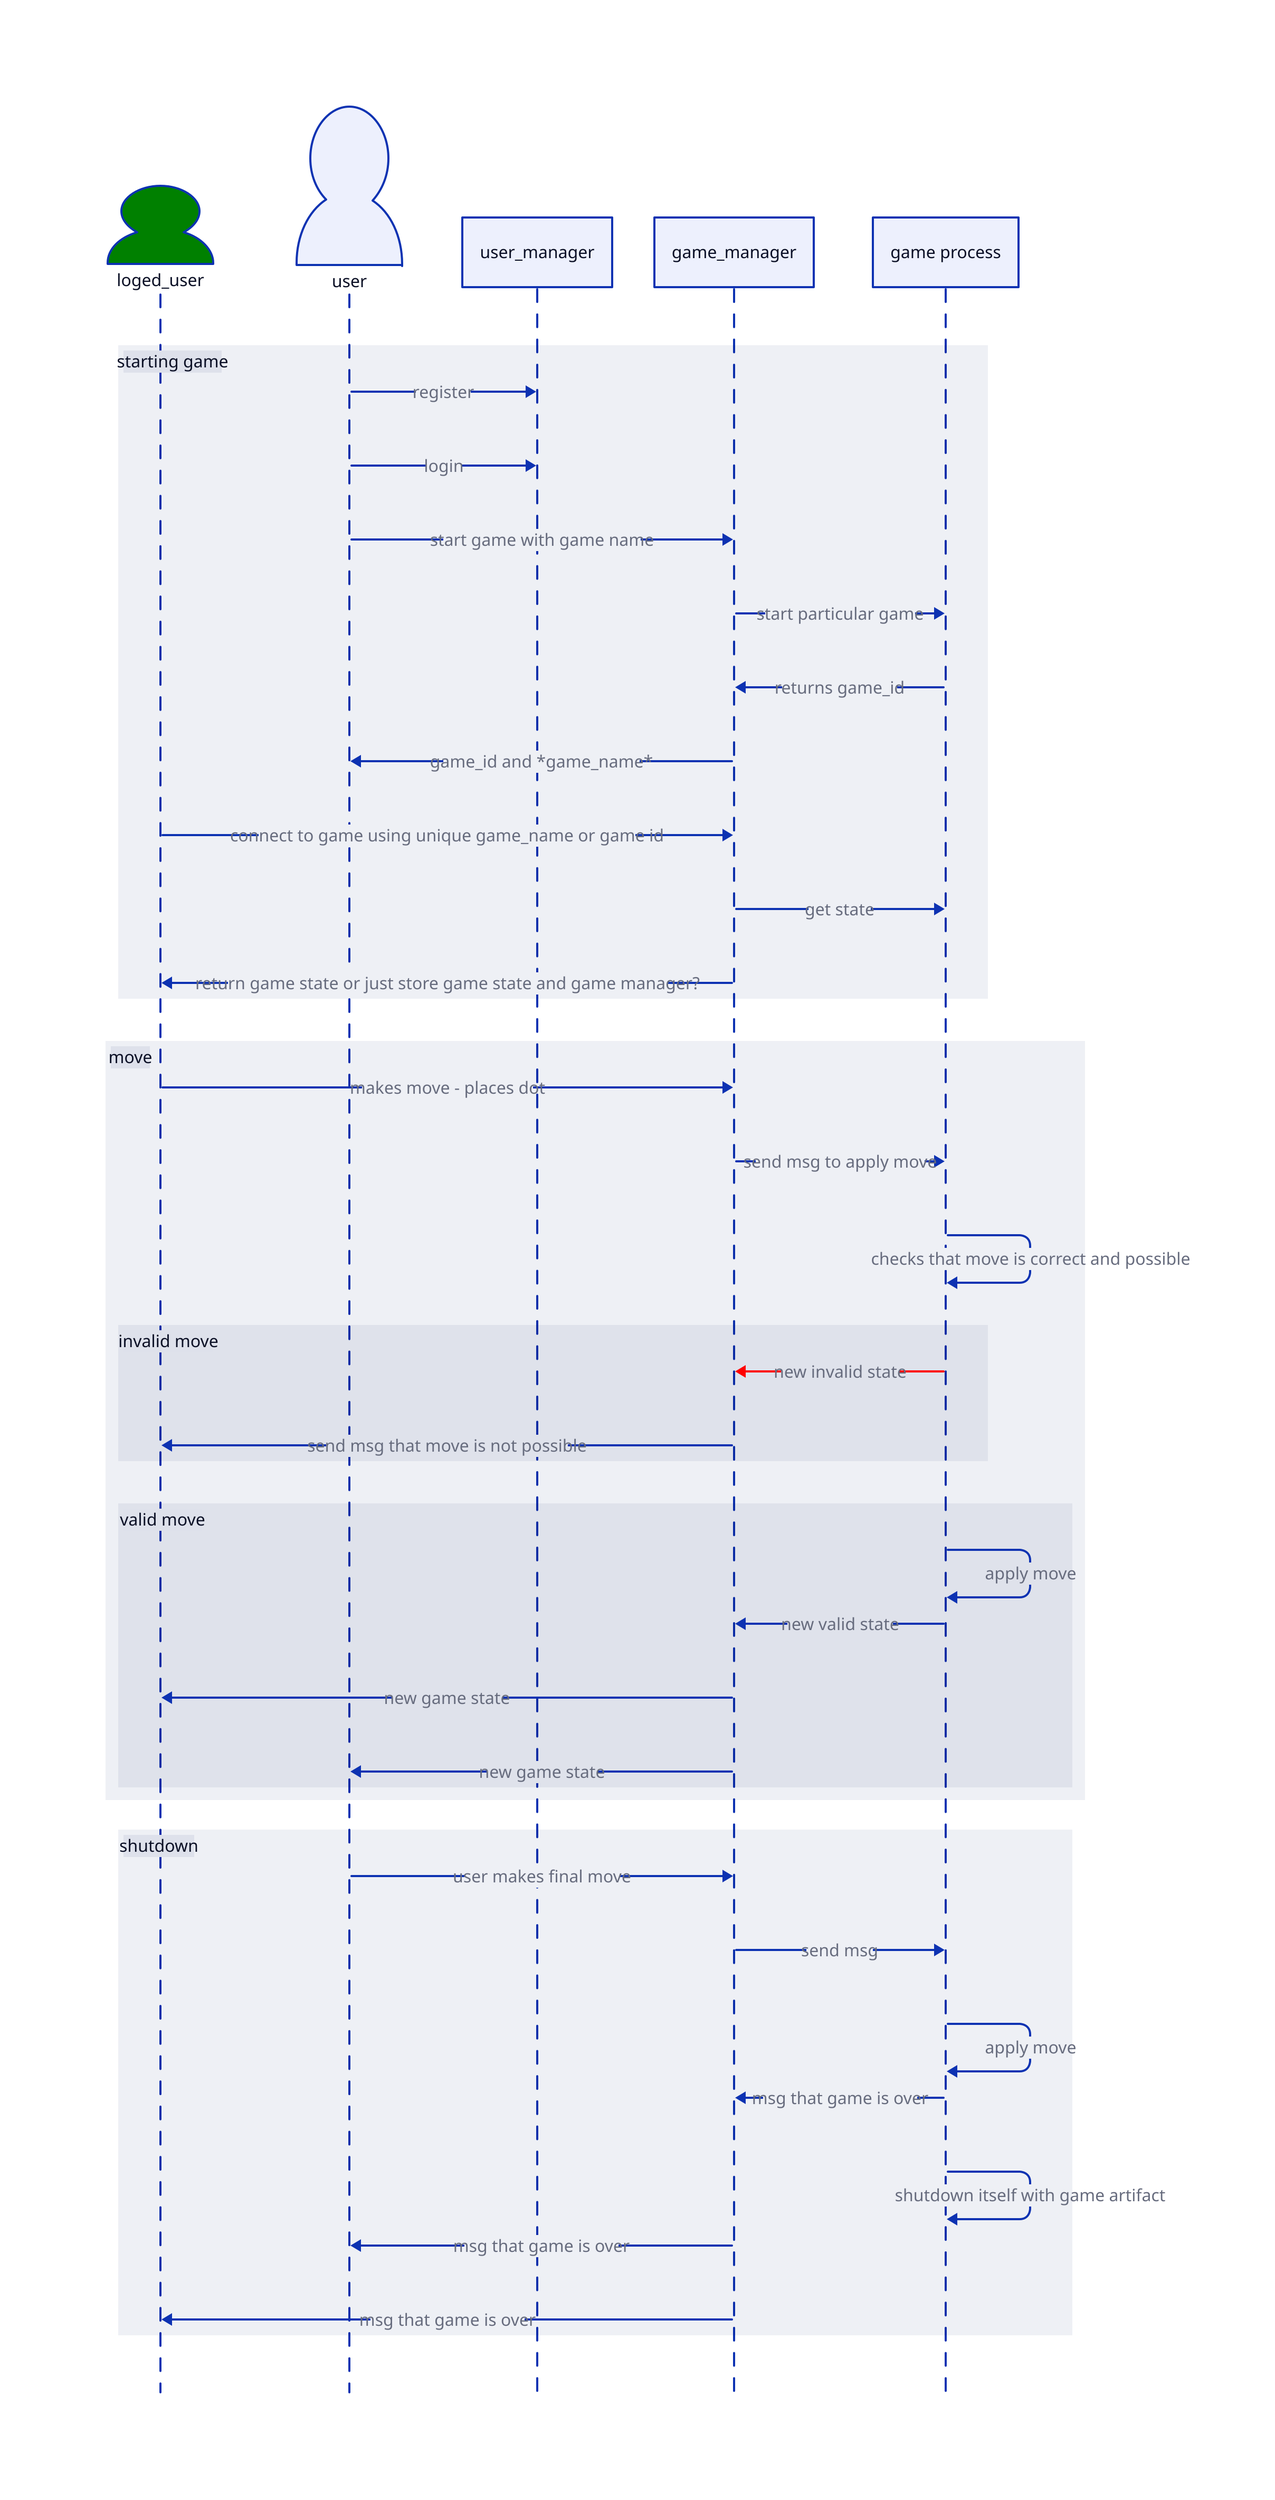 direction: right
shape: sequence_diagram
loged_user: {
  shape: person
  style: {
    fill: green
  }
}
user: {
  shape: person
}
user_manager
game_manager
game: game process

starting game: {
  user -> user_manager: register
  user -> user_manager: login

  user -> game_manager: start game with game name
  game_manager -> game: start particular game
  game -> game_manager: returns game_id
  game_manager -> user: game_id and *game_name*

  loged_user -> game_manager: connect to game using unique game_name or game id
  game_manager -> game: get state
  game_manager -> loged_user: return game state or just store game state and game manager?
}

move: {
  loged_user -> game_manager: makes move - places dot
  game_manager -> game: send msg to apply move
  game -> game: checks that move is correct and possible
  invalid move: {
    game -> game_manager: new invalid state
    (game -> game_manager)[0].style.stroke: red

    game_manager -> loged_user: send msg that move is not possible
  }
  valid move: {
    game -> game: apply move
    game -> game_manager: new valid state
    game_manager -> loged_user: new game state
    game_manager -> user: new game state
  }
}

shutdown: {
  user -> game_manager: user makes final move
  game_manager -> game: send msg
  game -> game: apply move
  game -> game_manager: msg that game is over
  game -> game: shutdown itself with game artifact
  game_manager -> user: msg that game is over
  game_manager -> loged_user: msg that game is over
}
